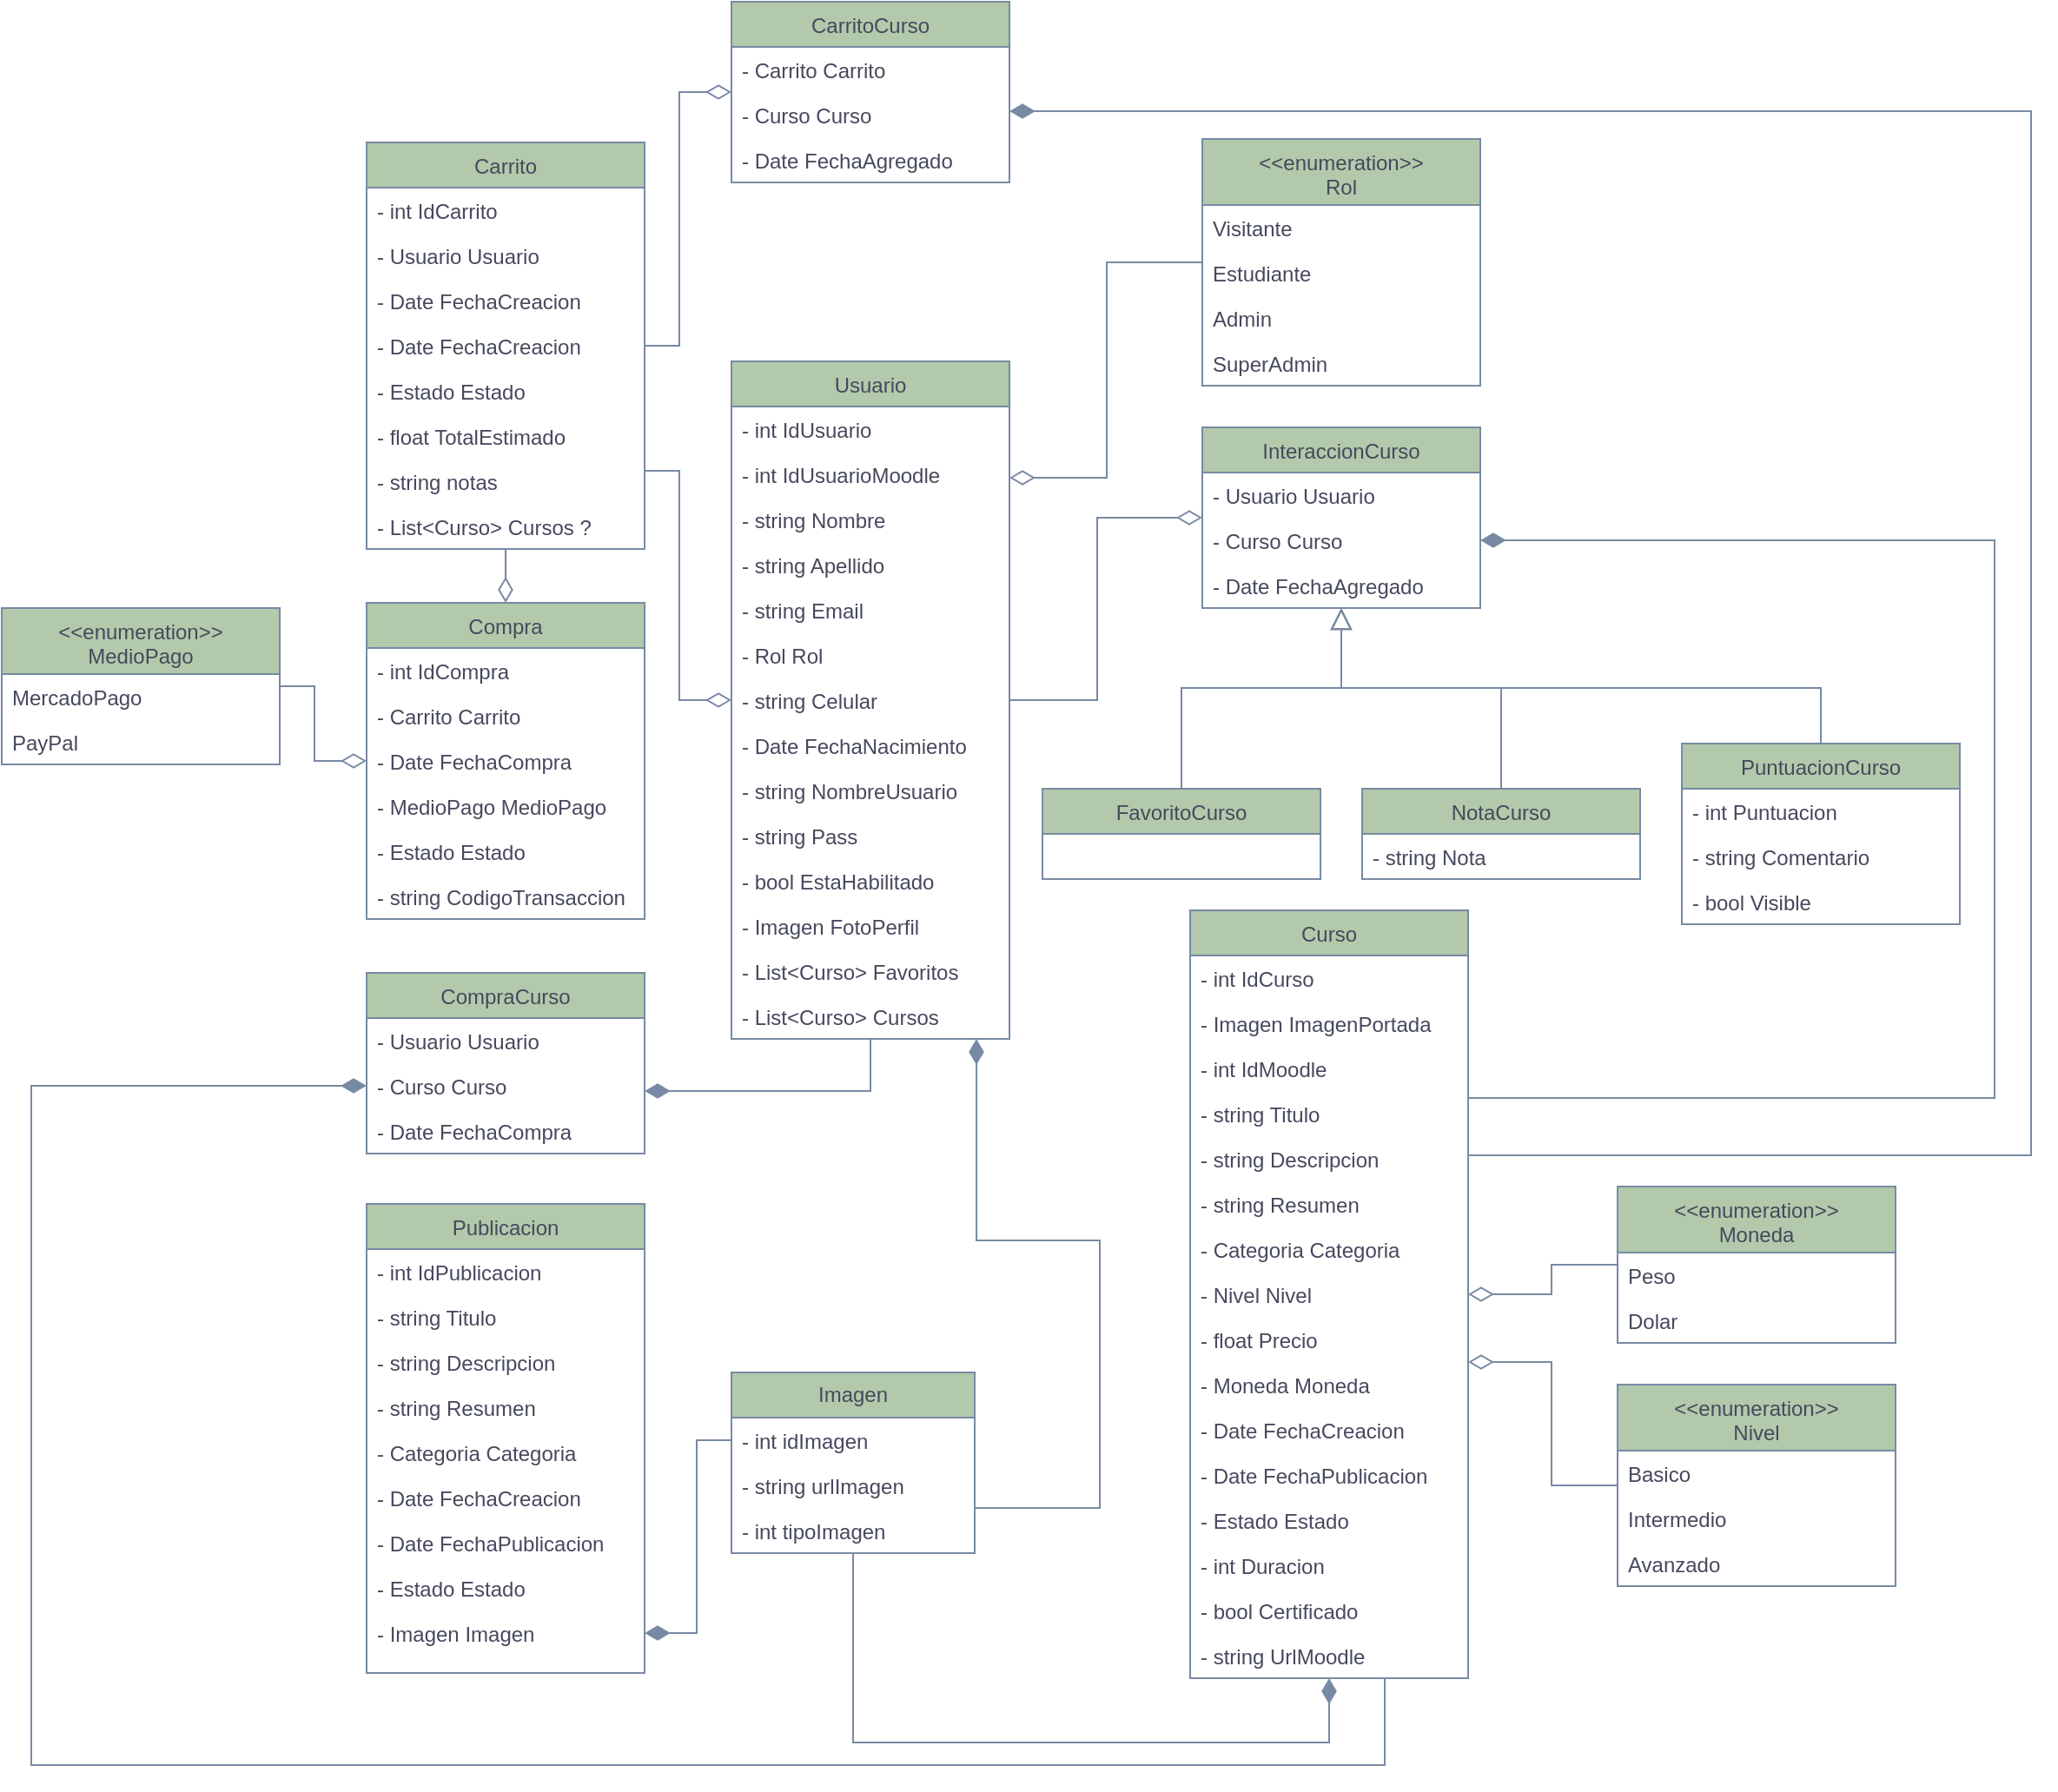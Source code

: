<mxfile version="27.1.1">
  <diagram id="C5RBs43oDa-KdzZeNtuy" name="Page-1">
    <mxGraphModel dx="2101" dy="1542" grid="0" gridSize="10" guides="1" tooltips="1" connect="1" arrows="1" fold="1" page="0" pageScale="1" pageWidth="827" pageHeight="1169" math="0" shadow="0">
      <root>
        <mxCell id="WIyWlLk6GJQsqaUBKTNV-0" />
        <mxCell id="WIyWlLk6GJQsqaUBKTNV-1" parent="WIyWlLk6GJQsqaUBKTNV-0" />
        <mxCell id="zkfFHV4jXpPFQw0GAbJ--6" value="Usuario" style="swimlane;fontStyle=0;align=center;verticalAlign=top;childLayout=stackLayout;horizontal=1;startSize=26;horizontalStack=0;resizeParent=1;resizeLast=0;collapsible=1;marginBottom=0;rounded=0;shadow=0;strokeWidth=1;labelBackgroundColor=none;fillColor=#B2C9AB;strokeColor=#788AA3;fontColor=#46495D;" parent="WIyWlLk6GJQsqaUBKTNV-1" vertex="1">
          <mxGeometry x="-88" y="-234" width="160" height="390" as="geometry">
            <mxRectangle x="130" y="380" width="160" height="26" as="alternateBounds" />
          </mxGeometry>
        </mxCell>
        <mxCell id="zkfFHV4jXpPFQw0GAbJ--7" value="- int IdUsuario" style="text;align=left;verticalAlign=top;spacingLeft=4;spacingRight=4;overflow=hidden;rotatable=0;points=[[0,0.5],[1,0.5]];portConstraint=eastwest;labelBackgroundColor=none;fontColor=#46495D;" parent="zkfFHV4jXpPFQw0GAbJ--6" vertex="1">
          <mxGeometry y="26" width="160" height="26" as="geometry" />
        </mxCell>
        <mxCell id="paE0hozuZLWCSqtzIDK2-61" value="- int IdUsuarioMoodle" style="text;align=left;verticalAlign=top;spacingLeft=4;spacingRight=4;overflow=hidden;rotatable=0;points=[[0,0.5],[1,0.5]];portConstraint=eastwest;labelBackgroundColor=none;fontColor=#46495D;" parent="zkfFHV4jXpPFQw0GAbJ--6" vertex="1">
          <mxGeometry y="52" width="160" height="26" as="geometry" />
        </mxCell>
        <mxCell id="zkfFHV4jXpPFQw0GAbJ--8" value="- string Nombre" style="text;align=left;verticalAlign=top;spacingLeft=4;spacingRight=4;overflow=hidden;rotatable=0;points=[[0,0.5],[1,0.5]];portConstraint=eastwest;rounded=0;shadow=0;html=0;labelBackgroundColor=none;fontColor=#46495D;" parent="zkfFHV4jXpPFQw0GAbJ--6" vertex="1">
          <mxGeometry y="78" width="160" height="26" as="geometry" />
        </mxCell>
        <mxCell id="paE0hozuZLWCSqtzIDK2-4" value="- string Apellido" style="text;align=left;verticalAlign=top;spacingLeft=4;spacingRight=4;overflow=hidden;rotatable=0;points=[[0,0.5],[1,0.5]];portConstraint=eastwest;rounded=0;shadow=0;html=0;labelBackgroundColor=none;fontColor=#46495D;" parent="zkfFHV4jXpPFQw0GAbJ--6" vertex="1">
          <mxGeometry y="104" width="160" height="26" as="geometry" />
        </mxCell>
        <mxCell id="paE0hozuZLWCSqtzIDK2-3" value="- string Email" style="text;align=left;verticalAlign=top;spacingLeft=4;spacingRight=4;overflow=hidden;rotatable=0;points=[[0,0.5],[1,0.5]];portConstraint=eastwest;rounded=0;shadow=0;html=0;labelBackgroundColor=none;fontColor=#46495D;" parent="zkfFHV4jXpPFQw0GAbJ--6" vertex="1">
          <mxGeometry y="130" width="160" height="26" as="geometry" />
        </mxCell>
        <mxCell id="paE0hozuZLWCSqtzIDK2-10" value="- Rol Rol" style="text;align=left;verticalAlign=top;spacingLeft=4;spacingRight=4;overflow=hidden;rotatable=0;points=[[0,0.5],[1,0.5]];portConstraint=eastwest;rounded=0;shadow=0;html=0;labelBackgroundColor=none;fontColor=#46495D;" parent="zkfFHV4jXpPFQw0GAbJ--6" vertex="1">
          <mxGeometry y="156" width="160" height="26" as="geometry" />
        </mxCell>
        <mxCell id="paE0hozuZLWCSqtzIDK2-2" value="- string Celular" style="text;align=left;verticalAlign=top;spacingLeft=4;spacingRight=4;overflow=hidden;rotatable=0;points=[[0,0.5],[1,0.5]];portConstraint=eastwest;rounded=0;shadow=0;html=0;labelBackgroundColor=none;fontColor=#46495D;" parent="zkfFHV4jXpPFQw0GAbJ--6" vertex="1">
          <mxGeometry y="182" width="160" height="26" as="geometry" />
        </mxCell>
        <mxCell id="paE0hozuZLWCSqtzIDK2-1" value="- Date FechaNacimiento" style="text;align=left;verticalAlign=top;spacingLeft=4;spacingRight=4;overflow=hidden;rotatable=0;points=[[0,0.5],[1,0.5]];portConstraint=eastwest;rounded=0;shadow=0;html=0;labelBackgroundColor=none;fontColor=#46495D;" parent="zkfFHV4jXpPFQw0GAbJ--6" vertex="1">
          <mxGeometry y="208" width="160" height="26" as="geometry" />
        </mxCell>
        <mxCell id="paE0hozuZLWCSqtzIDK2-0" value="- string NombreUsuario" style="text;align=left;verticalAlign=top;spacingLeft=4;spacingRight=4;overflow=hidden;rotatable=0;points=[[0,0.5],[1,0.5]];portConstraint=eastwest;rounded=0;shadow=0;html=0;labelBackgroundColor=none;fontColor=#46495D;" parent="zkfFHV4jXpPFQw0GAbJ--6" vertex="1">
          <mxGeometry y="234" width="160" height="26" as="geometry" />
        </mxCell>
        <mxCell id="paE0hozuZLWCSqtzIDK2-9" value="- string Pass" style="text;align=left;verticalAlign=top;spacingLeft=4;spacingRight=4;overflow=hidden;rotatable=0;points=[[0,0.5],[1,0.5]];portConstraint=eastwest;rounded=0;shadow=0;html=0;labelBackgroundColor=none;fontColor=#46495D;" parent="zkfFHV4jXpPFQw0GAbJ--6" vertex="1">
          <mxGeometry y="260" width="160" height="26" as="geometry" />
        </mxCell>
        <mxCell id="paE0hozuZLWCSqtzIDK2-8" value="- bool EstaHabilitado" style="text;align=left;verticalAlign=top;spacingLeft=4;spacingRight=4;overflow=hidden;rotatable=0;points=[[0,0.5],[1,0.5]];portConstraint=eastwest;rounded=0;shadow=0;html=0;labelBackgroundColor=none;fontColor=#46495D;" parent="zkfFHV4jXpPFQw0GAbJ--6" vertex="1">
          <mxGeometry y="286" width="160" height="26" as="geometry" />
        </mxCell>
        <mxCell id="paE0hozuZLWCSqtzIDK2-7" value="- Imagen FotoPerfil" style="text;align=left;verticalAlign=top;spacingLeft=4;spacingRight=4;overflow=hidden;rotatable=0;points=[[0,0.5],[1,0.5]];portConstraint=eastwest;rounded=0;shadow=0;html=0;labelBackgroundColor=none;fontColor=#46495D;" parent="zkfFHV4jXpPFQw0GAbJ--6" vertex="1">
          <mxGeometry y="312" width="160" height="26" as="geometry" />
        </mxCell>
        <mxCell id="5Mc4MRMOza0lUGMRAQ-u-11" value="- List&lt;Curso&gt; Favoritos" style="text;align=left;verticalAlign=top;spacingLeft=4;spacingRight=4;overflow=hidden;rotatable=0;points=[[0,0.5],[1,0.5]];portConstraint=eastwest;rounded=0;shadow=0;html=0;labelBackgroundColor=none;fontColor=#46495D;" parent="zkfFHV4jXpPFQw0GAbJ--6" vertex="1">
          <mxGeometry y="338" width="160" height="26" as="geometry" />
        </mxCell>
        <mxCell id="5Mc4MRMOza0lUGMRAQ-u-12" value="- List&lt;Curso&gt; Cursos" style="text;align=left;verticalAlign=top;spacingLeft=4;spacingRight=4;overflow=hidden;rotatable=0;points=[[0,0.5],[1,0.5]];portConstraint=eastwest;rounded=0;shadow=0;html=0;labelBackgroundColor=none;fontColor=#46495D;" parent="zkfFHV4jXpPFQw0GAbJ--6" vertex="1">
          <mxGeometry y="364" width="160" height="26" as="geometry" />
        </mxCell>
        <mxCell id="zkfFHV4jXpPFQw0GAbJ--17" value="Curso" style="swimlane;fontStyle=0;align=center;verticalAlign=top;childLayout=stackLayout;horizontal=1;startSize=26;horizontalStack=0;resizeParent=1;resizeLast=0;collapsible=1;marginBottom=0;rounded=0;shadow=0;strokeWidth=1;labelBackgroundColor=none;fillColor=#B2C9AB;strokeColor=#788AA3;fontColor=#46495D;" parent="WIyWlLk6GJQsqaUBKTNV-1" vertex="1">
          <mxGeometry x="176" y="82" width="160" height="442" as="geometry">
            <mxRectangle x="550" y="140" width="160" height="26" as="alternateBounds" />
          </mxGeometry>
        </mxCell>
        <mxCell id="zkfFHV4jXpPFQw0GAbJ--18" value="- int IdCurso" style="text;align=left;verticalAlign=top;spacingLeft=4;spacingRight=4;overflow=hidden;rotatable=0;points=[[0,0.5],[1,0.5]];portConstraint=eastwest;labelBackgroundColor=none;fontColor=#46495D;" parent="zkfFHV4jXpPFQw0GAbJ--17" vertex="1">
          <mxGeometry y="26" width="160" height="26" as="geometry" />
        </mxCell>
        <mxCell id="paE0hozuZLWCSqtzIDK2-30" value="- Imagen ImagenPortada" style="text;align=left;verticalAlign=top;spacingLeft=4;spacingRight=4;overflow=hidden;rotatable=0;points=[[0,0.5],[1,0.5]];portConstraint=eastwest;rounded=0;shadow=0;html=0;labelBackgroundColor=none;fontColor=#46495D;" parent="zkfFHV4jXpPFQw0GAbJ--17" vertex="1">
          <mxGeometry y="52" width="160" height="26" as="geometry" />
        </mxCell>
        <mxCell id="zkfFHV4jXpPFQw0GAbJ--19" value="- int IdMoodle" style="text;align=left;verticalAlign=top;spacingLeft=4;spacingRight=4;overflow=hidden;rotatable=0;points=[[0,0.5],[1,0.5]];portConstraint=eastwest;rounded=0;shadow=0;html=0;labelBackgroundColor=none;fontColor=#46495D;" parent="zkfFHV4jXpPFQw0GAbJ--17" vertex="1">
          <mxGeometry y="78" width="160" height="26" as="geometry" />
        </mxCell>
        <mxCell id="zkfFHV4jXpPFQw0GAbJ--20" value="- string Titulo" style="text;align=left;verticalAlign=top;spacingLeft=4;spacingRight=4;overflow=hidden;rotatable=0;points=[[0,0.5],[1,0.5]];portConstraint=eastwest;rounded=0;shadow=0;html=0;labelBackgroundColor=none;fontColor=#46495D;" parent="zkfFHV4jXpPFQw0GAbJ--17" vertex="1">
          <mxGeometry y="104" width="160" height="26" as="geometry" />
        </mxCell>
        <mxCell id="zkfFHV4jXpPFQw0GAbJ--21" value="- string Descripcion" style="text;align=left;verticalAlign=top;spacingLeft=4;spacingRight=4;overflow=hidden;rotatable=0;points=[[0,0.5],[1,0.5]];portConstraint=eastwest;rounded=0;shadow=0;html=0;labelBackgroundColor=none;fontColor=#46495D;" parent="zkfFHV4jXpPFQw0GAbJ--17" vertex="1">
          <mxGeometry y="130" width="160" height="26" as="geometry" />
        </mxCell>
        <mxCell id="zkfFHV4jXpPFQw0GAbJ--22" value="- string Resumen" style="text;align=left;verticalAlign=top;spacingLeft=4;spacingRight=4;overflow=hidden;rotatable=0;points=[[0,0.5],[1,0.5]];portConstraint=eastwest;rounded=0;shadow=0;html=0;labelBackgroundColor=none;fontColor=#46495D;" parent="zkfFHV4jXpPFQw0GAbJ--17" vertex="1">
          <mxGeometry y="156" width="160" height="26" as="geometry" />
        </mxCell>
        <mxCell id="paE0hozuZLWCSqtzIDK2-37" value="- Categoria Categoria" style="text;align=left;verticalAlign=top;spacingLeft=4;spacingRight=4;overflow=hidden;rotatable=0;points=[[0,0.5],[1,0.5]];portConstraint=eastwest;rounded=0;shadow=0;html=0;labelBackgroundColor=none;fontColor=#46495D;" parent="zkfFHV4jXpPFQw0GAbJ--17" vertex="1">
          <mxGeometry y="182" width="160" height="26" as="geometry" />
        </mxCell>
        <mxCell id="paE0hozuZLWCSqtzIDK2-36" value="- Nivel Nivel" style="text;align=left;verticalAlign=top;spacingLeft=4;spacingRight=4;overflow=hidden;rotatable=0;points=[[0,0.5],[1,0.5]];portConstraint=eastwest;rounded=0;shadow=0;html=0;labelBackgroundColor=none;fontColor=#46495D;" parent="zkfFHV4jXpPFQw0GAbJ--17" vertex="1">
          <mxGeometry y="208" width="160" height="26" as="geometry" />
        </mxCell>
        <mxCell id="paE0hozuZLWCSqtzIDK2-35" value="- float Precio" style="text;align=left;verticalAlign=top;spacingLeft=4;spacingRight=4;overflow=hidden;rotatable=0;points=[[0,0.5],[1,0.5]];portConstraint=eastwest;rounded=0;shadow=0;html=0;labelBackgroundColor=none;fontColor=#46495D;" parent="zkfFHV4jXpPFQw0GAbJ--17" vertex="1">
          <mxGeometry y="234" width="160" height="26" as="geometry" />
        </mxCell>
        <mxCell id="paE0hozuZLWCSqtzIDK2-34" value="- Moneda Moneda" style="text;align=left;verticalAlign=top;spacingLeft=4;spacingRight=4;overflow=hidden;rotatable=0;points=[[0,0.5],[1,0.5]];portConstraint=eastwest;rounded=0;shadow=0;html=0;labelBackgroundColor=none;fontColor=#46495D;" parent="zkfFHV4jXpPFQw0GAbJ--17" vertex="1">
          <mxGeometry y="260" width="160" height="26" as="geometry" />
        </mxCell>
        <mxCell id="paE0hozuZLWCSqtzIDK2-33" value="- Date FechaCreacion" style="text;align=left;verticalAlign=top;spacingLeft=4;spacingRight=4;overflow=hidden;rotatable=0;points=[[0,0.5],[1,0.5]];portConstraint=eastwest;rounded=0;shadow=0;html=0;labelBackgroundColor=none;fontColor=#46495D;" parent="zkfFHV4jXpPFQw0GAbJ--17" vertex="1">
          <mxGeometry y="286" width="160" height="26" as="geometry" />
        </mxCell>
        <mxCell id="paE0hozuZLWCSqtzIDK2-32" value="- Date FechaPublicacion" style="text;align=left;verticalAlign=top;spacingLeft=4;spacingRight=4;overflow=hidden;rotatable=0;points=[[0,0.5],[1,0.5]];portConstraint=eastwest;rounded=0;shadow=0;html=0;labelBackgroundColor=none;fontColor=#46495D;" parent="zkfFHV4jXpPFQw0GAbJ--17" vertex="1">
          <mxGeometry y="312" width="160" height="26" as="geometry" />
        </mxCell>
        <mxCell id="paE0hozuZLWCSqtzIDK2-31" value="- Estado Estado" style="text;align=left;verticalAlign=top;spacingLeft=4;spacingRight=4;overflow=hidden;rotatable=0;points=[[0,0.5],[1,0.5]];portConstraint=eastwest;rounded=0;shadow=0;html=0;labelBackgroundColor=none;fontColor=#46495D;" parent="zkfFHV4jXpPFQw0GAbJ--17" vertex="1">
          <mxGeometry y="338" width="160" height="26" as="geometry" />
        </mxCell>
        <mxCell id="paE0hozuZLWCSqtzIDK2-39" value="- int Duracion" style="text;align=left;verticalAlign=top;spacingLeft=4;spacingRight=4;overflow=hidden;rotatable=0;points=[[0,0.5],[1,0.5]];portConstraint=eastwest;rounded=0;shadow=0;html=0;labelBackgroundColor=none;fontColor=#46495D;" parent="zkfFHV4jXpPFQw0GAbJ--17" vertex="1">
          <mxGeometry y="364" width="160" height="26" as="geometry" />
        </mxCell>
        <mxCell id="paE0hozuZLWCSqtzIDK2-38" value="- bool Certificado" style="text;align=left;verticalAlign=top;spacingLeft=4;spacingRight=4;overflow=hidden;rotatable=0;points=[[0,0.5],[1,0.5]];portConstraint=eastwest;rounded=0;shadow=0;html=0;labelBackgroundColor=none;fontColor=#46495D;" parent="zkfFHV4jXpPFQw0GAbJ--17" vertex="1">
          <mxGeometry y="390" width="160" height="26" as="geometry" />
        </mxCell>
        <mxCell id="paE0hozuZLWCSqtzIDK2-41" value="- string UrlMoodle" style="text;align=left;verticalAlign=top;spacingLeft=4;spacingRight=4;overflow=hidden;rotatable=0;points=[[0,0.5],[1,0.5]];portConstraint=eastwest;rounded=0;shadow=0;html=0;labelBackgroundColor=none;fontColor=#46495D;" parent="zkfFHV4jXpPFQw0GAbJ--17" vertex="1">
          <mxGeometry y="416" width="160" height="26" as="geometry" />
        </mxCell>
        <mxCell id="paE0hozuZLWCSqtzIDK2-11" value="Carrito" style="swimlane;fontStyle=0;align=center;verticalAlign=top;childLayout=stackLayout;horizontal=1;startSize=26;horizontalStack=0;resizeParent=1;resizeLast=0;collapsible=1;marginBottom=0;rounded=0;shadow=0;strokeWidth=1;labelBackgroundColor=none;fillColor=#B2C9AB;strokeColor=#788AA3;fontColor=#46495D;" parent="WIyWlLk6GJQsqaUBKTNV-1" vertex="1">
          <mxGeometry x="-298" y="-360" width="160" height="234" as="geometry">
            <mxRectangle x="130" y="380" width="160" height="26" as="alternateBounds" />
          </mxGeometry>
        </mxCell>
        <mxCell id="paE0hozuZLWCSqtzIDK2-12" value="- int IdCarrito" style="text;align=left;verticalAlign=top;spacingLeft=4;spacingRight=4;overflow=hidden;rotatable=0;points=[[0,0.5],[1,0.5]];portConstraint=eastwest;labelBackgroundColor=none;fontColor=#46495D;" parent="paE0hozuZLWCSqtzIDK2-11" vertex="1">
          <mxGeometry y="26" width="160" height="26" as="geometry" />
        </mxCell>
        <mxCell id="paE0hozuZLWCSqtzIDK2-14" value="- Usuario Usuario" style="text;align=left;verticalAlign=top;spacingLeft=4;spacingRight=4;overflow=hidden;rotatable=0;points=[[0,0.5],[1,0.5]];portConstraint=eastwest;rounded=0;shadow=0;html=0;labelBackgroundColor=none;fontColor=#46495D;" parent="paE0hozuZLWCSqtzIDK2-11" vertex="1">
          <mxGeometry y="52" width="160" height="26" as="geometry" />
        </mxCell>
        <mxCell id="paE0hozuZLWCSqtzIDK2-13" value="- Date FechaCreacion" style="text;align=left;verticalAlign=top;spacingLeft=4;spacingRight=4;overflow=hidden;rotatable=0;points=[[0,0.5],[1,0.5]];portConstraint=eastwest;rounded=0;shadow=0;html=0;labelBackgroundColor=none;fontColor=#46495D;" parent="paE0hozuZLWCSqtzIDK2-11" vertex="1">
          <mxGeometry y="78" width="160" height="26" as="geometry" />
        </mxCell>
        <mxCell id="zoIYwDQ7R9HkLmQT4uuE-14" value="- Date FechaCreacion" style="text;align=left;verticalAlign=top;spacingLeft=4;spacingRight=4;overflow=hidden;rotatable=0;points=[[0,0.5],[1,0.5]];portConstraint=eastwest;rounded=0;shadow=0;html=0;labelBackgroundColor=none;fontColor=#46495D;" parent="paE0hozuZLWCSqtzIDK2-11" vertex="1">
          <mxGeometry y="104" width="160" height="26" as="geometry" />
        </mxCell>
        <mxCell id="paE0hozuZLWCSqtzIDK2-15" value="- Estado Estado" style="text;align=left;verticalAlign=top;spacingLeft=4;spacingRight=4;overflow=hidden;rotatable=0;points=[[0,0.5],[1,0.5]];portConstraint=eastwest;rounded=0;shadow=0;html=0;labelBackgroundColor=none;fontColor=#46495D;" parent="paE0hozuZLWCSqtzIDK2-11" vertex="1">
          <mxGeometry y="130" width="160" height="26" as="geometry" />
        </mxCell>
        <mxCell id="paE0hozuZLWCSqtzIDK2-16" value="- float TotalEstimado" style="text;align=left;verticalAlign=top;spacingLeft=4;spacingRight=4;overflow=hidden;rotatable=0;points=[[0,0.5],[1,0.5]];portConstraint=eastwest;rounded=0;shadow=0;html=0;labelBackgroundColor=none;fontColor=#46495D;" parent="paE0hozuZLWCSqtzIDK2-11" vertex="1">
          <mxGeometry y="156" width="160" height="26" as="geometry" />
        </mxCell>
        <mxCell id="paE0hozuZLWCSqtzIDK2-17" value="- string notas" style="text;align=left;verticalAlign=top;spacingLeft=4;spacingRight=4;overflow=hidden;rotatable=0;points=[[0,0.5],[1,0.5]];portConstraint=eastwest;rounded=0;shadow=0;html=0;labelBackgroundColor=none;fontColor=#46495D;" parent="paE0hozuZLWCSqtzIDK2-11" vertex="1">
          <mxGeometry y="182" width="160" height="26" as="geometry" />
        </mxCell>
        <mxCell id="5Mc4MRMOza0lUGMRAQ-u-10" value="- List&lt;Curso&gt; Cursos ?" style="text;align=left;verticalAlign=top;spacingLeft=4;spacingRight=4;overflow=hidden;rotatable=0;points=[[0,0.5],[1,0.5]];portConstraint=eastwest;rounded=0;shadow=0;html=0;labelBackgroundColor=none;fontColor=#46495D;" parent="paE0hozuZLWCSqtzIDK2-11" vertex="1">
          <mxGeometry y="208" width="160" height="26" as="geometry" />
        </mxCell>
        <mxCell id="paE0hozuZLWCSqtzIDK2-23" value="Compra" style="swimlane;fontStyle=0;align=center;verticalAlign=top;childLayout=stackLayout;horizontal=1;startSize=26;horizontalStack=0;resizeParent=1;resizeLast=0;collapsible=1;marginBottom=0;rounded=0;shadow=0;strokeWidth=1;labelBackgroundColor=none;fillColor=#B2C9AB;strokeColor=#788AA3;fontColor=#46495D;" parent="WIyWlLk6GJQsqaUBKTNV-1" vertex="1">
          <mxGeometry x="-298" y="-95" width="160" height="182" as="geometry">
            <mxRectangle x="130" y="380" width="160" height="26" as="alternateBounds" />
          </mxGeometry>
        </mxCell>
        <mxCell id="paE0hozuZLWCSqtzIDK2-24" value="- int IdCompra" style="text;align=left;verticalAlign=top;spacingLeft=4;spacingRight=4;overflow=hidden;rotatable=0;points=[[0,0.5],[1,0.5]];portConstraint=eastwest;labelBackgroundColor=none;fontColor=#46495D;" parent="paE0hozuZLWCSqtzIDK2-23" vertex="1">
          <mxGeometry y="26" width="160" height="26" as="geometry" />
        </mxCell>
        <mxCell id="paE0hozuZLWCSqtzIDK2-25" value="- Carrito Carrito" style="text;align=left;verticalAlign=top;spacingLeft=4;spacingRight=4;overflow=hidden;rotatable=0;points=[[0,0.5],[1,0.5]];portConstraint=eastwest;rounded=0;shadow=0;html=0;labelBackgroundColor=none;fontColor=#46495D;" parent="paE0hozuZLWCSqtzIDK2-23" vertex="1">
          <mxGeometry y="52" width="160" height="26" as="geometry" />
        </mxCell>
        <mxCell id="paE0hozuZLWCSqtzIDK2-26" value="- Date FechaCompra" style="text;align=left;verticalAlign=top;spacingLeft=4;spacingRight=4;overflow=hidden;rotatable=0;points=[[0,0.5],[1,0.5]];portConstraint=eastwest;rounded=0;shadow=0;html=0;labelBackgroundColor=none;fontColor=#46495D;" parent="paE0hozuZLWCSqtzIDK2-23" vertex="1">
          <mxGeometry y="78" width="160" height="26" as="geometry" />
        </mxCell>
        <mxCell id="paE0hozuZLWCSqtzIDK2-27" value="- MedioPago MedioPago" style="text;align=left;verticalAlign=top;spacingLeft=4;spacingRight=4;overflow=hidden;rotatable=0;points=[[0,0.5],[1,0.5]];portConstraint=eastwest;rounded=0;shadow=0;html=0;labelBackgroundColor=none;fontColor=#46495D;" parent="paE0hozuZLWCSqtzIDK2-23" vertex="1">
          <mxGeometry y="104" width="160" height="26" as="geometry" />
        </mxCell>
        <mxCell id="paE0hozuZLWCSqtzIDK2-28" value="- Estado Estado" style="text;align=left;verticalAlign=top;spacingLeft=4;spacingRight=4;overflow=hidden;rotatable=0;points=[[0,0.5],[1,0.5]];portConstraint=eastwest;rounded=0;shadow=0;html=0;labelBackgroundColor=none;fontColor=#46495D;" parent="paE0hozuZLWCSqtzIDK2-23" vertex="1">
          <mxGeometry y="130" width="160" height="26" as="geometry" />
        </mxCell>
        <mxCell id="paE0hozuZLWCSqtzIDK2-29" value="- string CodigoTransaccion" style="text;align=left;verticalAlign=top;spacingLeft=4;spacingRight=4;overflow=hidden;rotatable=0;points=[[0,0.5],[1,0.5]];portConstraint=eastwest;rounded=0;shadow=0;html=0;labelBackgroundColor=none;fontColor=#46495D;" parent="paE0hozuZLWCSqtzIDK2-23" vertex="1">
          <mxGeometry y="156" width="160" height="26" as="geometry" />
        </mxCell>
        <mxCell id="paE0hozuZLWCSqtzIDK2-42" value="CarritoCurso" style="swimlane;fontStyle=0;align=center;verticalAlign=top;childLayout=stackLayout;horizontal=1;startSize=26;horizontalStack=0;resizeParent=1;resizeLast=0;collapsible=1;marginBottom=0;rounded=0;shadow=0;strokeWidth=1;labelBackgroundColor=none;fillColor=#B2C9AB;strokeColor=#788AA3;fontColor=#46495D;" parent="WIyWlLk6GJQsqaUBKTNV-1" vertex="1">
          <mxGeometry x="-88" y="-441" width="160" height="104" as="geometry">
            <mxRectangle x="130" y="380" width="160" height="26" as="alternateBounds" />
          </mxGeometry>
        </mxCell>
        <mxCell id="paE0hozuZLWCSqtzIDK2-43" value="- Carrito Carrito" style="text;align=left;verticalAlign=top;spacingLeft=4;spacingRight=4;overflow=hidden;rotatable=0;points=[[0,0.5],[1,0.5]];portConstraint=eastwest;labelBackgroundColor=none;fontColor=#46495D;" parent="paE0hozuZLWCSqtzIDK2-42" vertex="1">
          <mxGeometry y="26" width="160" height="26" as="geometry" />
        </mxCell>
        <mxCell id="paE0hozuZLWCSqtzIDK2-44" value="- Curso Curso" style="text;align=left;verticalAlign=top;spacingLeft=4;spacingRight=4;overflow=hidden;rotatable=0;points=[[0,0.5],[1,0.5]];portConstraint=eastwest;rounded=0;shadow=0;html=0;labelBackgroundColor=none;fontColor=#46495D;" parent="paE0hozuZLWCSqtzIDK2-42" vertex="1">
          <mxGeometry y="52" width="160" height="26" as="geometry" />
        </mxCell>
        <mxCell id="paE0hozuZLWCSqtzIDK2-45" value="- Date FechaAgregado" style="text;align=left;verticalAlign=top;spacingLeft=4;spacingRight=4;overflow=hidden;rotatable=0;points=[[0,0.5],[1,0.5]];portConstraint=eastwest;rounded=0;shadow=0;html=0;labelBackgroundColor=none;fontColor=#46495D;" parent="paE0hozuZLWCSqtzIDK2-42" vertex="1">
          <mxGeometry y="78" width="160" height="26" as="geometry" />
        </mxCell>
        <mxCell id="5Mc4MRMOza0lUGMRAQ-u-5" style="edgeStyle=orthogonalEdgeStyle;rounded=0;orthogonalLoop=1;jettySize=auto;html=1;endSize=10;endArrow=block;endFill=0;labelBackgroundColor=none;strokeColor=#788AA3;fontColor=default;" parent="WIyWlLk6GJQsqaUBKTNV-1" source="paE0hozuZLWCSqtzIDK2-49" target="5Mc4MRMOza0lUGMRAQ-u-0" edge="1">
          <mxGeometry relative="1" as="geometry">
            <Array as="points">
              <mxPoint x="171" y="-46" />
              <mxPoint x="263" y="-46" />
            </Array>
          </mxGeometry>
        </mxCell>
        <mxCell id="paE0hozuZLWCSqtzIDK2-49" value="FavoritoCurso" style="swimlane;fontStyle=0;align=center;verticalAlign=top;childLayout=stackLayout;horizontal=1;startSize=26;horizontalStack=0;resizeParent=1;resizeLast=0;collapsible=1;marginBottom=0;rounded=0;shadow=0;strokeWidth=1;labelBackgroundColor=none;fillColor=#B2C9AB;strokeColor=#788AA3;fontColor=#46495D;" parent="WIyWlLk6GJQsqaUBKTNV-1" vertex="1">
          <mxGeometry x="91" y="12" width="160" height="52" as="geometry">
            <mxRectangle x="130" y="380" width="160" height="26" as="alternateBounds" />
          </mxGeometry>
        </mxCell>
        <mxCell id="5Mc4MRMOza0lUGMRAQ-u-7" style="edgeStyle=orthogonalEdgeStyle;rounded=0;orthogonalLoop=1;jettySize=auto;html=1;endArrow=block;endFill=0;endSize=10;labelBackgroundColor=none;strokeColor=#788AA3;fontColor=default;exitX=0.5;exitY=0;exitDx=0;exitDy=0;" parent="WIyWlLk6GJQsqaUBKTNV-1" source="paE0hozuZLWCSqtzIDK2-53" target="5Mc4MRMOza0lUGMRAQ-u-0" edge="1">
          <mxGeometry relative="1" as="geometry">
            <Array as="points">
              <mxPoint x="539" y="-46" />
              <mxPoint x="263" y="-46" />
            </Array>
          </mxGeometry>
        </mxCell>
        <mxCell id="paE0hozuZLWCSqtzIDK2-53" value="PuntuacionCurso" style="swimlane;fontStyle=0;align=center;verticalAlign=top;childLayout=stackLayout;horizontal=1;startSize=26;horizontalStack=0;resizeParent=1;resizeLast=0;collapsible=1;marginBottom=0;rounded=0;shadow=0;strokeWidth=1;labelBackgroundColor=none;fillColor=#B2C9AB;strokeColor=#788AA3;fontColor=#46495D;" parent="WIyWlLk6GJQsqaUBKTNV-1" vertex="1">
          <mxGeometry x="459" y="-14" width="160" height="104" as="geometry">
            <mxRectangle x="130" y="380" width="160" height="26" as="alternateBounds" />
          </mxGeometry>
        </mxCell>
        <mxCell id="paE0hozuZLWCSqtzIDK2-58" value="- int Puntuacion" style="text;align=left;verticalAlign=top;spacingLeft=4;spacingRight=4;overflow=hidden;rotatable=0;points=[[0,0.5],[1,0.5]];portConstraint=eastwest;rounded=0;shadow=0;html=0;labelBackgroundColor=none;fontColor=#46495D;" parent="paE0hozuZLWCSqtzIDK2-53" vertex="1">
          <mxGeometry y="26" width="160" height="26" as="geometry" />
        </mxCell>
        <mxCell id="paE0hozuZLWCSqtzIDK2-57" value="- string Comentario" style="text;align=left;verticalAlign=top;spacingLeft=4;spacingRight=4;overflow=hidden;rotatable=0;points=[[0,0.5],[1,0.5]];portConstraint=eastwest;rounded=0;shadow=0;html=0;labelBackgroundColor=none;fontColor=#46495D;" parent="paE0hozuZLWCSqtzIDK2-53" vertex="1">
          <mxGeometry y="52" width="160" height="26" as="geometry" />
        </mxCell>
        <mxCell id="paE0hozuZLWCSqtzIDK2-59" value="- bool Visible" style="text;align=left;verticalAlign=top;spacingLeft=4;spacingRight=4;overflow=hidden;rotatable=0;points=[[0,0.5],[1,0.5]];portConstraint=eastwest;rounded=0;shadow=0;html=0;labelBackgroundColor=none;fontColor=#46495D;" parent="paE0hozuZLWCSqtzIDK2-53" vertex="1">
          <mxGeometry y="78" width="160" height="26" as="geometry" />
        </mxCell>
        <mxCell id="5Mc4MRMOza0lUGMRAQ-u-6" style="edgeStyle=orthogonalEdgeStyle;rounded=0;orthogonalLoop=1;jettySize=auto;html=1;endArrow=block;endFill=0;endSize=10;labelBackgroundColor=none;strokeColor=#788AA3;fontColor=default;" parent="WIyWlLk6GJQsqaUBKTNV-1" source="8UlU-7TpT3xzEu8brMmw-0" target="5Mc4MRMOza0lUGMRAQ-u-0" edge="1">
          <mxGeometry relative="1" as="geometry">
            <Array as="points">
              <mxPoint x="355" y="-46" />
              <mxPoint x="263" y="-46" />
            </Array>
          </mxGeometry>
        </mxCell>
        <mxCell id="8UlU-7TpT3xzEu8brMmw-0" value="NotaCurso" style="swimlane;fontStyle=0;align=center;verticalAlign=top;childLayout=stackLayout;horizontal=1;startSize=26;horizontalStack=0;resizeParent=1;resizeLast=0;collapsible=1;marginBottom=0;rounded=0;shadow=0;strokeWidth=1;labelBackgroundColor=none;fillColor=#B2C9AB;strokeColor=#788AA3;fontColor=#46495D;" parent="WIyWlLk6GJQsqaUBKTNV-1" vertex="1">
          <mxGeometry x="275" y="12" width="160" height="52" as="geometry">
            <mxRectangle x="130" y="380" width="160" height="26" as="alternateBounds" />
          </mxGeometry>
        </mxCell>
        <mxCell id="8UlU-7TpT3xzEu8brMmw-4" value="- string Nota" style="text;align=left;verticalAlign=top;spacingLeft=4;spacingRight=4;overflow=hidden;rotatable=0;points=[[0,0.5],[1,0.5]];portConstraint=eastwest;rounded=0;shadow=0;html=0;labelBackgroundColor=none;fontColor=#46495D;" parent="8UlU-7TpT3xzEu8brMmw-0" vertex="1">
          <mxGeometry y="26" width="160" height="26" as="geometry" />
        </mxCell>
        <mxCell id="KhBismsx9QDA-SX-2VET-0" value="Imagen" style="swimlane;fontStyle=0;childLayout=stackLayout;horizontal=1;startSize=26;fillColor=#B2C9AB;horizontalStack=0;resizeParent=1;resizeParentMax=0;resizeLast=0;collapsible=1;marginBottom=0;whiteSpace=wrap;html=1;labelBackgroundColor=none;strokeColor=#788AA3;fontColor=#46495D;" parent="WIyWlLk6GJQsqaUBKTNV-1" vertex="1">
          <mxGeometry x="-88" y="348" width="140" height="104" as="geometry" />
        </mxCell>
        <mxCell id="KhBismsx9QDA-SX-2VET-1" value="- int idImagen" style="text;strokeColor=none;fillColor=none;align=left;verticalAlign=top;spacingLeft=4;spacingRight=4;overflow=hidden;rotatable=0;points=[[0,0.5],[1,0.5]];portConstraint=eastwest;whiteSpace=wrap;html=1;labelBackgroundColor=none;fontColor=#46495D;" parent="KhBismsx9QDA-SX-2VET-0" vertex="1">
          <mxGeometry y="26" width="140" height="26" as="geometry" />
        </mxCell>
        <mxCell id="KhBismsx9QDA-SX-2VET-2" value="- string urlImagen" style="text;strokeColor=none;fillColor=none;align=left;verticalAlign=top;spacingLeft=4;spacingRight=4;overflow=hidden;rotatable=0;points=[[0,0.5],[1,0.5]];portConstraint=eastwest;whiteSpace=wrap;html=1;labelBackgroundColor=none;fontColor=#46495D;" parent="KhBismsx9QDA-SX-2VET-0" vertex="1">
          <mxGeometry y="52" width="140" height="26" as="geometry" />
        </mxCell>
        <mxCell id="KhBismsx9QDA-SX-2VET-3" value="- int tipoImagen" style="text;strokeColor=none;fillColor=none;align=left;verticalAlign=top;spacingLeft=4;spacingRight=4;overflow=hidden;rotatable=0;points=[[0,0.5],[1,0.5]];portConstraint=eastwest;whiteSpace=wrap;html=1;labelBackgroundColor=none;fontColor=#46495D;" parent="KhBismsx9QDA-SX-2VET-0" vertex="1">
          <mxGeometry y="78" width="140" height="26" as="geometry" />
        </mxCell>
        <mxCell id="KhBismsx9QDA-SX-2VET-8" value="Publicacion" style="swimlane;fontStyle=0;align=center;verticalAlign=top;childLayout=stackLayout;horizontal=1;startSize=26;horizontalStack=0;resizeParent=1;resizeLast=0;collapsible=1;marginBottom=0;rounded=0;shadow=0;strokeWidth=1;labelBackgroundColor=none;fillColor=#B2C9AB;strokeColor=#788AA3;fontColor=#46495D;" parent="WIyWlLk6GJQsqaUBKTNV-1" vertex="1">
          <mxGeometry x="-298" y="251" width="160" height="270" as="geometry">
            <mxRectangle x="550" y="140" width="160" height="26" as="alternateBounds" />
          </mxGeometry>
        </mxCell>
        <mxCell id="KhBismsx9QDA-SX-2VET-9" value="- int IdPublicacion" style="text;align=left;verticalAlign=top;spacingLeft=4;spacingRight=4;overflow=hidden;rotatable=0;points=[[0,0.5],[1,0.5]];portConstraint=eastwest;labelBackgroundColor=none;fontColor=#46495D;" parent="KhBismsx9QDA-SX-2VET-8" vertex="1">
          <mxGeometry y="26" width="160" height="26" as="geometry" />
        </mxCell>
        <mxCell id="KhBismsx9QDA-SX-2VET-11" value="- string Titulo" style="text;align=left;verticalAlign=top;spacingLeft=4;spacingRight=4;overflow=hidden;rotatable=0;points=[[0,0.5],[1,0.5]];portConstraint=eastwest;rounded=0;shadow=0;html=0;labelBackgroundColor=none;fontColor=#46495D;" parent="KhBismsx9QDA-SX-2VET-8" vertex="1">
          <mxGeometry y="52" width="160" height="26" as="geometry" />
        </mxCell>
        <mxCell id="KhBismsx9QDA-SX-2VET-12" value="- string Descripcion" style="text;align=left;verticalAlign=top;spacingLeft=4;spacingRight=4;overflow=hidden;rotatable=0;points=[[0,0.5],[1,0.5]];portConstraint=eastwest;rounded=0;shadow=0;html=0;labelBackgroundColor=none;fontColor=#46495D;" parent="KhBismsx9QDA-SX-2VET-8" vertex="1">
          <mxGeometry y="78" width="160" height="26" as="geometry" />
        </mxCell>
        <mxCell id="KhBismsx9QDA-SX-2VET-13" value="- string Resumen" style="text;align=left;verticalAlign=top;spacingLeft=4;spacingRight=4;overflow=hidden;rotatable=0;points=[[0,0.5],[1,0.5]];portConstraint=eastwest;rounded=0;shadow=0;html=0;labelBackgroundColor=none;fontColor=#46495D;" parent="KhBismsx9QDA-SX-2VET-8" vertex="1">
          <mxGeometry y="104" width="160" height="26" as="geometry" />
        </mxCell>
        <mxCell id="KhBismsx9QDA-SX-2VET-14" value="- Categoria Categoria" style="text;align=left;verticalAlign=top;spacingLeft=4;spacingRight=4;overflow=hidden;rotatable=0;points=[[0,0.5],[1,0.5]];portConstraint=eastwest;rounded=0;shadow=0;html=0;labelBackgroundColor=none;fontColor=#46495D;" parent="KhBismsx9QDA-SX-2VET-8" vertex="1">
          <mxGeometry y="130" width="160" height="26" as="geometry" />
        </mxCell>
        <mxCell id="KhBismsx9QDA-SX-2VET-18" value="- Date FechaCreacion" style="text;align=left;verticalAlign=top;spacingLeft=4;spacingRight=4;overflow=hidden;rotatable=0;points=[[0,0.5],[1,0.5]];portConstraint=eastwest;rounded=0;shadow=0;html=0;labelBackgroundColor=none;fontColor=#46495D;" parent="KhBismsx9QDA-SX-2VET-8" vertex="1">
          <mxGeometry y="156" width="160" height="26" as="geometry" />
        </mxCell>
        <mxCell id="KhBismsx9QDA-SX-2VET-19" value="- Date FechaPublicacion" style="text;align=left;verticalAlign=top;spacingLeft=4;spacingRight=4;overflow=hidden;rotatable=0;points=[[0,0.5],[1,0.5]];portConstraint=eastwest;rounded=0;shadow=0;html=0;labelBackgroundColor=none;fontColor=#46495D;" parent="KhBismsx9QDA-SX-2VET-8" vertex="1">
          <mxGeometry y="182" width="160" height="26" as="geometry" />
        </mxCell>
        <mxCell id="KhBismsx9QDA-SX-2VET-20" value="- Estado Estado" style="text;align=left;verticalAlign=top;spacingLeft=4;spacingRight=4;overflow=hidden;rotatable=0;points=[[0,0.5],[1,0.5]];portConstraint=eastwest;rounded=0;shadow=0;html=0;labelBackgroundColor=none;fontColor=#46495D;" parent="KhBismsx9QDA-SX-2VET-8" vertex="1">
          <mxGeometry y="208" width="160" height="26" as="geometry" />
        </mxCell>
        <mxCell id="KhBismsx9QDA-SX-2VET-21" value="- Imagen Imagen" style="text;align=left;verticalAlign=top;spacingLeft=4;spacingRight=4;overflow=hidden;rotatable=0;points=[[0,0.5],[1,0.5]];portConstraint=eastwest;rounded=0;shadow=0;html=0;labelBackgroundColor=none;fontColor=#46495D;" parent="KhBismsx9QDA-SX-2VET-8" vertex="1">
          <mxGeometry y="234" width="160" height="26" as="geometry" />
        </mxCell>
        <mxCell id="KhBismsx9QDA-SX-2VET-7" style="edgeStyle=orthogonalEdgeStyle;rounded=0;orthogonalLoop=1;jettySize=auto;html=1;strokeColor=#788AA3;fontSize=12;fontColor=default;startSize=8;endSize=12;labelBackgroundColor=none;endArrow=diamondThin;endFill=1;" parent="WIyWlLk6GJQsqaUBKTNV-1" source="KhBismsx9QDA-SX-2VET-0" target="zkfFHV4jXpPFQw0GAbJ--17" edge="1">
          <mxGeometry relative="1" as="geometry">
            <Array as="points">
              <mxPoint x="-18" y="561" />
              <mxPoint x="256" y="561" />
            </Array>
          </mxGeometry>
        </mxCell>
        <mxCell id="zoIYwDQ7R9HkLmQT4uuE-1" style="edgeStyle=orthogonalEdgeStyle;rounded=0;orthogonalLoop=1;jettySize=auto;html=1;labelBackgroundColor=none;strokeColor=#788AA3;fontColor=default;endArrow=diamondThin;endFill=0;endSize=12;" parent="WIyWlLk6GJQsqaUBKTNV-1" source="paE0hozuZLWCSqtzIDK2-11" target="paE0hozuZLWCSqtzIDK2-23" edge="1">
          <mxGeometry relative="1" as="geometry">
            <Array as="points">
              <mxPoint x="-234" y="-171" />
              <mxPoint x="-234" y="-171" />
            </Array>
            <mxPoint x="-396" y="7" as="targetPoint" />
          </mxGeometry>
        </mxCell>
        <mxCell id="zoIYwDQ7R9HkLmQT4uuE-2" style="edgeStyle=orthogonalEdgeStyle;rounded=0;orthogonalLoop=1;jettySize=auto;html=1;labelBackgroundColor=none;strokeColor=#788AA3;fontColor=default;endArrow=diamondThin;endFill=0;endSize=12;" parent="WIyWlLk6GJQsqaUBKTNV-1" source="paE0hozuZLWCSqtzIDK2-11" target="paE0hozuZLWCSqtzIDK2-42" edge="1">
          <mxGeometry relative="1" as="geometry" />
        </mxCell>
        <mxCell id="zoIYwDQ7R9HkLmQT4uuE-13" style="edgeStyle=orthogonalEdgeStyle;rounded=0;orthogonalLoop=1;jettySize=auto;html=1;labelBackgroundColor=none;strokeColor=#788AA3;fontColor=default;endArrow=diamondThin;endFill=0;endSize=12;" parent="WIyWlLk6GJQsqaUBKTNV-1" source="paE0hozuZLWCSqtzIDK2-11" target="zkfFHV4jXpPFQw0GAbJ--6" edge="1">
          <mxGeometry relative="1" as="geometry">
            <Array as="points">
              <mxPoint x="-118" y="-171" />
              <mxPoint x="-118" y="-39" />
            </Array>
          </mxGeometry>
        </mxCell>
        <mxCell id="zoIYwDQ7R9HkLmQT4uuE-15" style="edgeStyle=orthogonalEdgeStyle;rounded=0;orthogonalLoop=1;jettySize=auto;html=1;labelBackgroundColor=none;strokeColor=#788AA3;fontColor=default;endArrow=diamondThin;endFill=1;endSize=12;" parent="WIyWlLk6GJQsqaUBKTNV-1" source="zkfFHV4jXpPFQw0GAbJ--17" target="paE0hozuZLWCSqtzIDK2-42" edge="1">
          <mxGeometry relative="1" as="geometry">
            <Array as="points">
              <mxPoint x="660" y="223" />
              <mxPoint x="660" y="-378" />
            </Array>
          </mxGeometry>
        </mxCell>
        <mxCell id="5Mc4MRMOza0lUGMRAQ-u-0" value="InteraccionCurso" style="swimlane;fontStyle=0;align=center;verticalAlign=top;childLayout=stackLayout;horizontal=1;startSize=26;horizontalStack=0;resizeParent=1;resizeLast=0;collapsible=1;marginBottom=0;rounded=0;shadow=0;strokeWidth=1;labelBackgroundColor=none;fillColor=#B2C9AB;strokeColor=#788AA3;fontColor=#46495D;" parent="WIyWlLk6GJQsqaUBKTNV-1" vertex="1">
          <mxGeometry x="183" y="-196" width="160" height="104" as="geometry">
            <mxRectangle x="130" y="380" width="160" height="26" as="alternateBounds" />
          </mxGeometry>
        </mxCell>
        <mxCell id="5Mc4MRMOza0lUGMRAQ-u-1" value="- Usuario Usuario" style="text;align=left;verticalAlign=top;spacingLeft=4;spacingRight=4;overflow=hidden;rotatable=0;points=[[0,0.5],[1,0.5]];portConstraint=eastwest;labelBackgroundColor=none;fontColor=#46495D;" parent="5Mc4MRMOza0lUGMRAQ-u-0" vertex="1">
          <mxGeometry y="26" width="160" height="26" as="geometry" />
        </mxCell>
        <mxCell id="5Mc4MRMOza0lUGMRAQ-u-2" value="- Curso Curso" style="text;align=left;verticalAlign=top;spacingLeft=4;spacingRight=4;overflow=hidden;rotatable=0;points=[[0,0.5],[1,0.5]];portConstraint=eastwest;rounded=0;shadow=0;html=0;labelBackgroundColor=none;fontColor=#46495D;" parent="5Mc4MRMOza0lUGMRAQ-u-0" vertex="1">
          <mxGeometry y="52" width="160" height="26" as="geometry" />
        </mxCell>
        <mxCell id="5Mc4MRMOza0lUGMRAQ-u-4" value="- Date FechaAgregado" style="text;align=left;verticalAlign=top;spacingLeft=4;spacingRight=4;overflow=hidden;rotatable=0;points=[[0,0.5],[1,0.5]];portConstraint=eastwest;rounded=0;shadow=0;html=0;labelBackgroundColor=none;fontColor=#46495D;" parent="5Mc4MRMOza0lUGMRAQ-u-0" vertex="1">
          <mxGeometry y="78" width="160" height="26" as="geometry" />
        </mxCell>
        <mxCell id="5Mc4MRMOza0lUGMRAQ-u-8" style="edgeStyle=orthogonalEdgeStyle;rounded=0;orthogonalLoop=1;jettySize=auto;html=1;labelBackgroundColor=none;strokeColor=#788AA3;fontColor=default;endArrow=diamondThin;endFill=1;strokeWidth=1;endSize=12;" parent="WIyWlLk6GJQsqaUBKTNV-1" source="zkfFHV4jXpPFQw0GAbJ--17" target="5Mc4MRMOza0lUGMRAQ-u-0" edge="1">
          <mxGeometry relative="1" as="geometry">
            <Array as="points">
              <mxPoint x="639" y="190" />
              <mxPoint x="639" y="-131" />
            </Array>
          </mxGeometry>
        </mxCell>
        <mxCell id="5Mc4MRMOza0lUGMRAQ-u-9" style="edgeStyle=orthogonalEdgeStyle;rounded=0;orthogonalLoop=1;jettySize=auto;html=1;labelBackgroundColor=none;strokeColor=#788AA3;fontColor=default;endArrow=diamondThin;endFill=0;endSize=12;" parent="WIyWlLk6GJQsqaUBKTNV-1" source="zkfFHV4jXpPFQw0GAbJ--6" target="5Mc4MRMOza0lUGMRAQ-u-0" edge="1">
          <mxGeometry relative="1" as="geometry" />
        </mxCell>
        <mxCell id="5Mc4MRMOza0lUGMRAQ-u-13" value="CompraCurso" style="swimlane;fontStyle=0;align=center;verticalAlign=top;childLayout=stackLayout;horizontal=1;startSize=26;horizontalStack=0;resizeParent=1;resizeLast=0;collapsible=1;marginBottom=0;rounded=0;shadow=0;strokeWidth=1;labelBackgroundColor=none;fillColor=#B2C9AB;strokeColor=#788AA3;fontColor=#46495D;" parent="WIyWlLk6GJQsqaUBKTNV-1" vertex="1">
          <mxGeometry x="-298" y="118" width="160" height="104" as="geometry">
            <mxRectangle x="130" y="380" width="160" height="26" as="alternateBounds" />
          </mxGeometry>
        </mxCell>
        <mxCell id="5Mc4MRMOza0lUGMRAQ-u-14" value="- Usuario Usuario" style="text;align=left;verticalAlign=top;spacingLeft=4;spacingRight=4;overflow=hidden;rotatable=0;points=[[0,0.5],[1,0.5]];portConstraint=eastwest;labelBackgroundColor=none;fontColor=#46495D;" parent="5Mc4MRMOza0lUGMRAQ-u-13" vertex="1">
          <mxGeometry y="26" width="160" height="26" as="geometry" />
        </mxCell>
        <mxCell id="5Mc4MRMOza0lUGMRAQ-u-15" value="- Curso Curso" style="text;align=left;verticalAlign=top;spacingLeft=4;spacingRight=4;overflow=hidden;rotatable=0;points=[[0,0.5],[1,0.5]];portConstraint=eastwest;rounded=0;shadow=0;html=0;labelBackgroundColor=none;fontColor=#46495D;" parent="5Mc4MRMOza0lUGMRAQ-u-13" vertex="1">
          <mxGeometry y="52" width="160" height="26" as="geometry" />
        </mxCell>
        <mxCell id="5Mc4MRMOza0lUGMRAQ-u-16" value="- Date FechaCompra" style="text;align=left;verticalAlign=top;spacingLeft=4;spacingRight=4;overflow=hidden;rotatable=0;points=[[0,0.5],[1,0.5]];portConstraint=eastwest;rounded=0;shadow=0;html=0;labelBackgroundColor=none;fontColor=#46495D;" parent="5Mc4MRMOza0lUGMRAQ-u-13" vertex="1">
          <mxGeometry y="78" width="160" height="26" as="geometry" />
        </mxCell>
        <mxCell id="5Mc4MRMOza0lUGMRAQ-u-21" style="edgeStyle=orthogonalEdgeStyle;rounded=0;orthogonalLoop=1;jettySize=auto;html=1;strokeColor=#788AA3;fontColor=default;fillColor=#B2C9AB;endArrow=diamondThin;endFill=1;endSize=12;labelBackgroundColor=none;" parent="WIyWlLk6GJQsqaUBKTNV-1" source="zkfFHV4jXpPFQw0GAbJ--6" target="5Mc4MRMOza0lUGMRAQ-u-13" edge="1">
          <mxGeometry relative="1" as="geometry">
            <Array as="points">
              <mxPoint x="-8" y="186" />
            </Array>
          </mxGeometry>
        </mxCell>
        <mxCell id="5Mc4MRMOza0lUGMRAQ-u-22" style="edgeStyle=orthogonalEdgeStyle;rounded=0;orthogonalLoop=1;jettySize=auto;html=1;strokeColor=#788AA3;fontColor=default;fillColor=#B2C9AB;endArrow=diamondThin;endFill=1;endSize=12;labelBackgroundColor=none;" parent="WIyWlLk6GJQsqaUBKTNV-1" source="zkfFHV4jXpPFQw0GAbJ--17" target="5Mc4MRMOza0lUGMRAQ-u-13" edge="1">
          <mxGeometry relative="1" as="geometry">
            <Array as="points">
              <mxPoint x="288" y="574" />
              <mxPoint x="-491" y="574" />
              <mxPoint x="-491" y="183" />
            </Array>
          </mxGeometry>
        </mxCell>
        <mxCell id="5Mc4MRMOza0lUGMRAQ-u-23" style="edgeStyle=orthogonalEdgeStyle;rounded=0;orthogonalLoop=1;jettySize=auto;html=1;strokeColor=#788AA3;fontColor=default;fillColor=#B2C9AB;endArrow=diamondThin;endFill=1;endSize=12;labelBackgroundColor=none;" parent="WIyWlLk6GJQsqaUBKTNV-1" source="KhBismsx9QDA-SX-2VET-0" target="zkfFHV4jXpPFQw0GAbJ--6" edge="1">
          <mxGeometry relative="1" as="geometry">
            <Array as="points">
              <mxPoint x="124" y="426" />
              <mxPoint x="124" y="272" />
              <mxPoint x="53" y="272" />
            </Array>
          </mxGeometry>
        </mxCell>
        <mxCell id="oQ3Z3s2oBzcUUv-rqmKe-3" style="edgeStyle=orthogonalEdgeStyle;rounded=0;orthogonalLoop=1;jettySize=auto;html=1;endArrow=diamondThin;endFill=0;endSize=12;labelBackgroundColor=none;strokeColor=#788AA3;fontColor=default;" edge="1" parent="WIyWlLk6GJQsqaUBKTNV-1" source="oQ3Z3s2oBzcUUv-rqmKe-0" target="zkfFHV4jXpPFQw0GAbJ--17">
          <mxGeometry relative="1" as="geometry" />
        </mxCell>
        <mxCell id="oQ3Z3s2oBzcUUv-rqmKe-0" value="&lt;&lt;enumeration&gt;&gt;&#xa;Moneda" style="swimlane;fontStyle=0;align=center;verticalAlign=top;childLayout=stackLayout;horizontal=1;startSize=38;horizontalStack=0;resizeParent=1;resizeLast=0;collapsible=1;marginBottom=0;rounded=0;shadow=0;strokeWidth=1;labelBackgroundColor=none;fillColor=#B2C9AB;strokeColor=#788AA3;fontColor=#46495D;" vertex="1" parent="WIyWlLk6GJQsqaUBKTNV-1">
          <mxGeometry x="422" y="241" width="160" height="90" as="geometry">
            <mxRectangle x="130" y="380" width="160" height="26" as="alternateBounds" />
          </mxGeometry>
        </mxCell>
        <mxCell id="oQ3Z3s2oBzcUUv-rqmKe-1" value="Peso" style="text;align=left;verticalAlign=top;spacingLeft=4;spacingRight=4;overflow=hidden;rotatable=0;points=[[0,0.5],[1,0.5]];portConstraint=eastwest;rounded=0;shadow=0;html=0;labelBackgroundColor=none;fontColor=#46495D;" vertex="1" parent="oQ3Z3s2oBzcUUv-rqmKe-0">
          <mxGeometry y="38" width="160" height="26" as="geometry" />
        </mxCell>
        <mxCell id="oQ3Z3s2oBzcUUv-rqmKe-2" value="Dolar" style="text;align=left;verticalAlign=top;spacingLeft=4;spacingRight=4;overflow=hidden;rotatable=0;points=[[0,0.5],[1,0.5]];portConstraint=eastwest;rounded=0;shadow=0;html=0;labelBackgroundColor=none;fontColor=#46495D;" vertex="1" parent="oQ3Z3s2oBzcUUv-rqmKe-0">
          <mxGeometry y="64" width="160" height="26" as="geometry" />
        </mxCell>
        <mxCell id="oQ3Z3s2oBzcUUv-rqmKe-8" style="edgeStyle=orthogonalEdgeStyle;rounded=0;orthogonalLoop=1;jettySize=auto;html=1;endSize=12;endArrow=diamondThin;endFill=0;labelBackgroundColor=none;strokeColor=#788AA3;fontColor=default;" edge="1" parent="WIyWlLk6GJQsqaUBKTNV-1" source="oQ3Z3s2oBzcUUv-rqmKe-4" target="zkfFHV4jXpPFQw0GAbJ--17">
          <mxGeometry relative="1" as="geometry">
            <Array as="points">
              <mxPoint x="384" y="413" />
              <mxPoint x="384" y="342" />
            </Array>
          </mxGeometry>
        </mxCell>
        <mxCell id="oQ3Z3s2oBzcUUv-rqmKe-4" value="&lt;&lt;enumeration&gt;&gt;&#xa;Nivel" style="swimlane;fontStyle=0;align=center;verticalAlign=top;childLayout=stackLayout;horizontal=1;startSize=38;horizontalStack=0;resizeParent=1;resizeLast=0;collapsible=1;marginBottom=0;rounded=0;shadow=0;strokeWidth=1;labelBackgroundColor=none;fillColor=#B2C9AB;strokeColor=#788AA3;fontColor=#46495D;" vertex="1" parent="WIyWlLk6GJQsqaUBKTNV-1">
          <mxGeometry x="422" y="355" width="160" height="116" as="geometry">
            <mxRectangle x="130" y="380" width="160" height="26" as="alternateBounds" />
          </mxGeometry>
        </mxCell>
        <mxCell id="oQ3Z3s2oBzcUUv-rqmKe-5" value="Basico" style="text;align=left;verticalAlign=top;spacingLeft=4;spacingRight=4;overflow=hidden;rotatable=0;points=[[0,0.5],[1,0.5]];portConstraint=eastwest;rounded=0;shadow=0;html=0;labelBackgroundColor=none;fontColor=#46495D;" vertex="1" parent="oQ3Z3s2oBzcUUv-rqmKe-4">
          <mxGeometry y="38" width="160" height="26" as="geometry" />
        </mxCell>
        <mxCell id="oQ3Z3s2oBzcUUv-rqmKe-6" value="Intermedio" style="text;align=left;verticalAlign=top;spacingLeft=4;spacingRight=4;overflow=hidden;rotatable=0;points=[[0,0.5],[1,0.5]];portConstraint=eastwest;rounded=0;shadow=0;html=0;labelBackgroundColor=none;fontColor=#46495D;" vertex="1" parent="oQ3Z3s2oBzcUUv-rqmKe-4">
          <mxGeometry y="64" width="160" height="26" as="geometry" />
        </mxCell>
        <mxCell id="oQ3Z3s2oBzcUUv-rqmKe-7" value="Avanzado" style="text;align=left;verticalAlign=top;spacingLeft=4;spacingRight=4;overflow=hidden;rotatable=0;points=[[0,0.5],[1,0.5]];portConstraint=eastwest;rounded=0;shadow=0;html=0;labelBackgroundColor=none;fontColor=#46495D;" vertex="1" parent="oQ3Z3s2oBzcUUv-rqmKe-4">
          <mxGeometry y="90" width="160" height="26" as="geometry" />
        </mxCell>
        <mxCell id="oQ3Z3s2oBzcUUv-rqmKe-14" style="edgeStyle=orthogonalEdgeStyle;rounded=0;orthogonalLoop=1;jettySize=auto;html=1;endSize=12;endArrow=diamondThin;endFill=0;labelBackgroundColor=none;strokeColor=#788AA3;fontColor=default;" edge="1" parent="WIyWlLk6GJQsqaUBKTNV-1" source="oQ3Z3s2oBzcUUv-rqmKe-9" target="zkfFHV4jXpPFQw0GAbJ--6">
          <mxGeometry relative="1" as="geometry">
            <Array as="points">
              <mxPoint x="128" y="-291" />
              <mxPoint x="128" y="-167" />
            </Array>
          </mxGeometry>
        </mxCell>
        <mxCell id="oQ3Z3s2oBzcUUv-rqmKe-9" value="&lt;&lt;enumeration&gt;&gt;&#xa;Rol" style="swimlane;fontStyle=0;align=center;verticalAlign=top;childLayout=stackLayout;horizontal=1;startSize=38;horizontalStack=0;resizeParent=1;resizeLast=0;collapsible=1;marginBottom=0;rounded=0;shadow=0;strokeWidth=1;labelBackgroundColor=none;fillColor=#B2C9AB;strokeColor=#788AA3;fontColor=#46495D;" vertex="1" parent="WIyWlLk6GJQsqaUBKTNV-1">
          <mxGeometry x="183" y="-362" width="160" height="142" as="geometry">
            <mxRectangle x="130" y="380" width="160" height="26" as="alternateBounds" />
          </mxGeometry>
        </mxCell>
        <mxCell id="oQ3Z3s2oBzcUUv-rqmKe-10" value="Visitante" style="text;align=left;verticalAlign=top;spacingLeft=4;spacingRight=4;overflow=hidden;rotatable=0;points=[[0,0.5],[1,0.5]];portConstraint=eastwest;rounded=0;shadow=0;html=0;labelBackgroundColor=none;fontColor=#46495D;" vertex="1" parent="oQ3Z3s2oBzcUUv-rqmKe-9">
          <mxGeometry y="38" width="160" height="26" as="geometry" />
        </mxCell>
        <mxCell id="oQ3Z3s2oBzcUUv-rqmKe-11" value="Estudiante" style="text;align=left;verticalAlign=top;spacingLeft=4;spacingRight=4;overflow=hidden;rotatable=0;points=[[0,0.5],[1,0.5]];portConstraint=eastwest;rounded=0;shadow=0;html=0;labelBackgroundColor=none;fontColor=#46495D;" vertex="1" parent="oQ3Z3s2oBzcUUv-rqmKe-9">
          <mxGeometry y="64" width="160" height="26" as="geometry" />
        </mxCell>
        <mxCell id="oQ3Z3s2oBzcUUv-rqmKe-12" value="Admin" style="text;align=left;verticalAlign=top;spacingLeft=4;spacingRight=4;overflow=hidden;rotatable=0;points=[[0,0.5],[1,0.5]];portConstraint=eastwest;rounded=0;shadow=0;html=0;labelBackgroundColor=none;fontColor=#46495D;" vertex="1" parent="oQ3Z3s2oBzcUUv-rqmKe-9">
          <mxGeometry y="90" width="160" height="26" as="geometry" />
        </mxCell>
        <mxCell id="oQ3Z3s2oBzcUUv-rqmKe-13" value="SuperAdmin" style="text;align=left;verticalAlign=top;spacingLeft=4;spacingRight=4;overflow=hidden;rotatable=0;points=[[0,0.5],[1,0.5]];portConstraint=eastwest;rounded=0;shadow=0;html=0;labelBackgroundColor=none;fontColor=#46495D;" vertex="1" parent="oQ3Z3s2oBzcUUv-rqmKe-9">
          <mxGeometry y="116" width="160" height="26" as="geometry" />
        </mxCell>
        <mxCell id="oQ3Z3s2oBzcUUv-rqmKe-20" style="edgeStyle=orthogonalEdgeStyle;rounded=0;orthogonalLoop=1;jettySize=auto;html=1;endSize=12;endArrow=diamondThin;endFill=0;labelBackgroundColor=none;strokeColor=#788AA3;fontColor=default;" edge="1" parent="WIyWlLk6GJQsqaUBKTNV-1" source="oQ3Z3s2oBzcUUv-rqmKe-15" target="paE0hozuZLWCSqtzIDK2-23">
          <mxGeometry relative="1" as="geometry" />
        </mxCell>
        <mxCell id="oQ3Z3s2oBzcUUv-rqmKe-15" value="&lt;&lt;enumeration&gt;&gt;&#xa;MedioPago" style="swimlane;fontStyle=0;align=center;verticalAlign=top;childLayout=stackLayout;horizontal=1;startSize=38;horizontalStack=0;resizeParent=1;resizeLast=0;collapsible=1;marginBottom=0;rounded=0;shadow=0;strokeWidth=1;labelBackgroundColor=none;fillColor=#B2C9AB;strokeColor=#788AA3;fontColor=#46495D;" vertex="1" parent="WIyWlLk6GJQsqaUBKTNV-1">
          <mxGeometry x="-508" y="-92" width="160" height="90" as="geometry">
            <mxRectangle x="130" y="380" width="160" height="26" as="alternateBounds" />
          </mxGeometry>
        </mxCell>
        <mxCell id="oQ3Z3s2oBzcUUv-rqmKe-16" value="MercadoPago" style="text;align=left;verticalAlign=top;spacingLeft=4;spacingRight=4;overflow=hidden;rotatable=0;points=[[0,0.5],[1,0.5]];portConstraint=eastwest;rounded=0;shadow=0;html=0;labelBackgroundColor=none;fontColor=#46495D;" vertex="1" parent="oQ3Z3s2oBzcUUv-rqmKe-15">
          <mxGeometry y="38" width="160" height="26" as="geometry" />
        </mxCell>
        <mxCell id="oQ3Z3s2oBzcUUv-rqmKe-17" value="PayPal" style="text;align=left;verticalAlign=top;spacingLeft=4;spacingRight=4;overflow=hidden;rotatable=0;points=[[0,0.5],[1,0.5]];portConstraint=eastwest;rounded=0;shadow=0;html=0;labelBackgroundColor=none;fontColor=#46495D;" vertex="1" parent="oQ3Z3s2oBzcUUv-rqmKe-15">
          <mxGeometry y="64" width="160" height="26" as="geometry" />
        </mxCell>
        <mxCell id="zoIYwDQ7R9HkLmQT4uuE-11" style="edgeStyle=orthogonalEdgeStyle;rounded=0;orthogonalLoop=1;jettySize=auto;html=1;labelBackgroundColor=none;strokeColor=#788AA3;fontColor=default;endSize=12;endArrow=diamondThin;endFill=1;" parent="WIyWlLk6GJQsqaUBKTNV-1" source="KhBismsx9QDA-SX-2VET-1" target="KhBismsx9QDA-SX-2VET-21" edge="1">
          <mxGeometry relative="1" as="geometry" />
        </mxCell>
      </root>
    </mxGraphModel>
  </diagram>
</mxfile>
